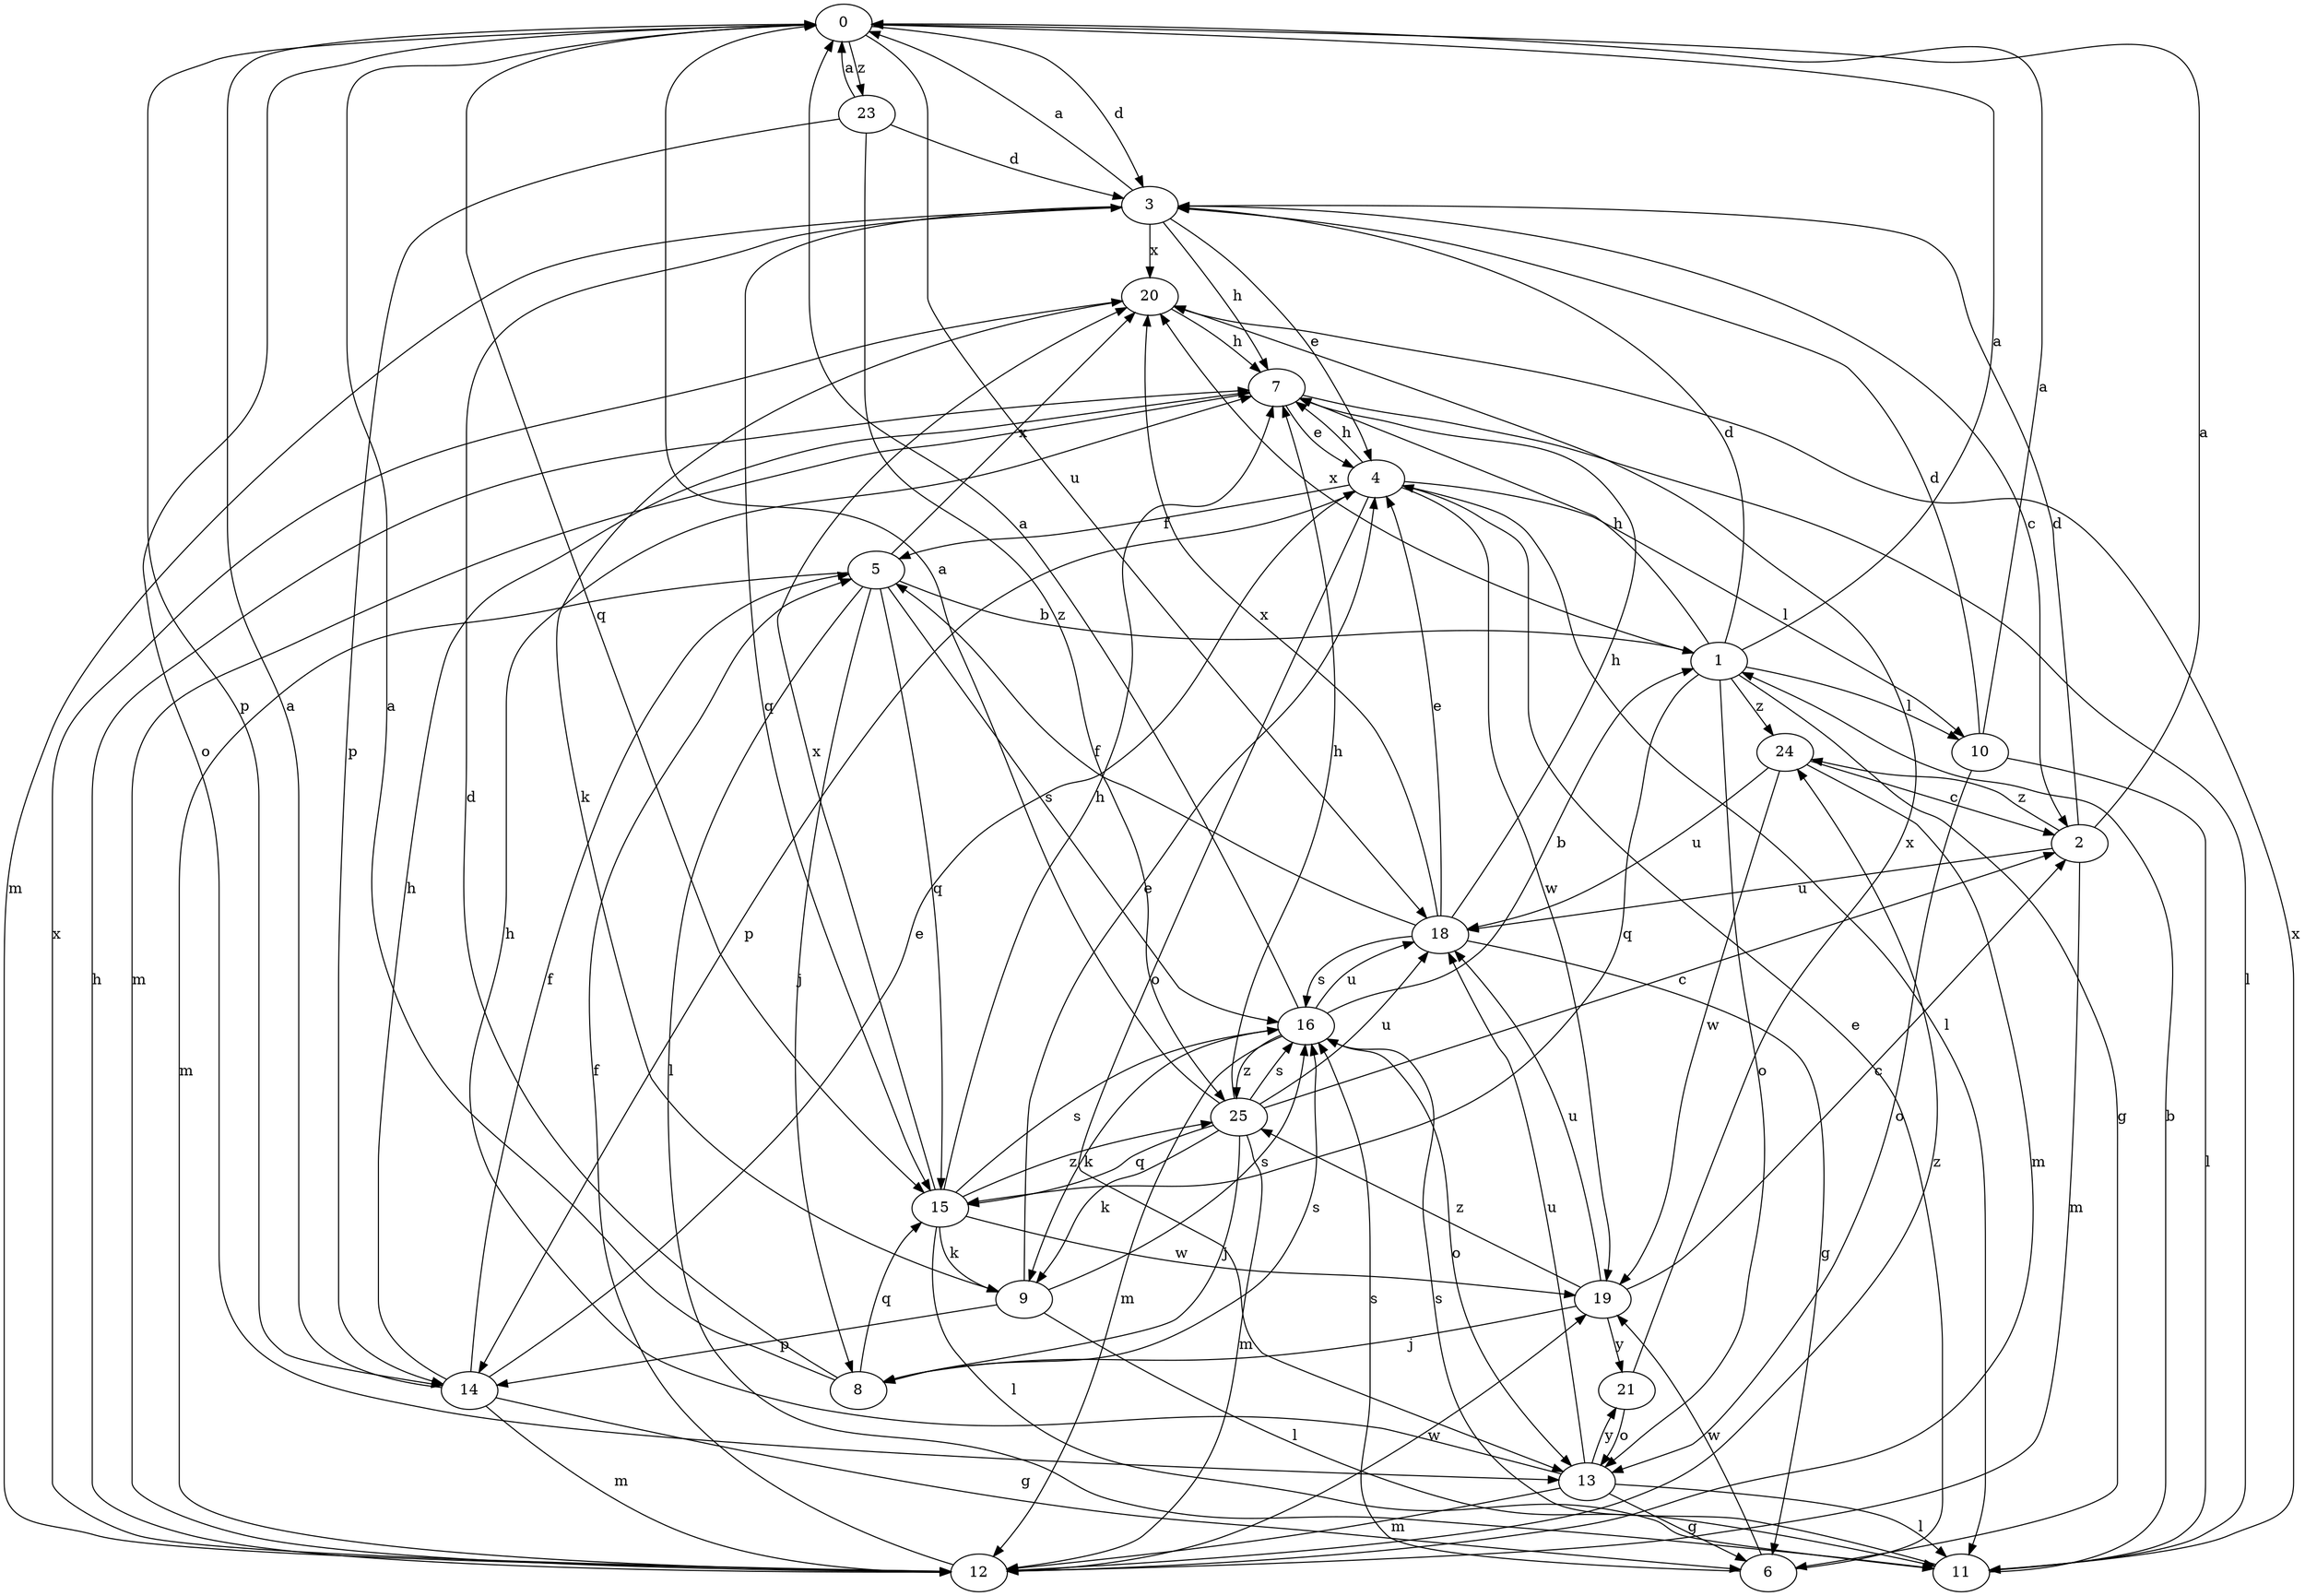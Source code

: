 strict digraph  {
0;
1;
2;
3;
4;
5;
6;
7;
8;
9;
10;
11;
12;
13;
14;
15;
16;
18;
19;
20;
21;
23;
24;
25;
0 -> 3  [label=d];
0 -> 13  [label=o];
0 -> 14  [label=p];
0 -> 15  [label=q];
0 -> 18  [label=u];
0 -> 23  [label=z];
1 -> 0  [label=a];
1 -> 3  [label=d];
1 -> 6  [label=g];
1 -> 7  [label=h];
1 -> 10  [label=l];
1 -> 13  [label=o];
1 -> 15  [label=q];
1 -> 20  [label=x];
1 -> 24  [label=z];
2 -> 0  [label=a];
2 -> 3  [label=d];
2 -> 12  [label=m];
2 -> 18  [label=u];
2 -> 24  [label=z];
3 -> 0  [label=a];
3 -> 2  [label=c];
3 -> 4  [label=e];
3 -> 7  [label=h];
3 -> 12  [label=m];
3 -> 15  [label=q];
3 -> 20  [label=x];
4 -> 5  [label=f];
4 -> 7  [label=h];
4 -> 10  [label=l];
4 -> 11  [label=l];
4 -> 13  [label=o];
4 -> 14  [label=p];
4 -> 19  [label=w];
5 -> 1  [label=b];
5 -> 8  [label=j];
5 -> 11  [label=l];
5 -> 12  [label=m];
5 -> 15  [label=q];
5 -> 16  [label=s];
5 -> 20  [label=x];
6 -> 4  [label=e];
6 -> 16  [label=s];
6 -> 19  [label=w];
7 -> 4  [label=e];
7 -> 11  [label=l];
7 -> 12  [label=m];
8 -> 0  [label=a];
8 -> 3  [label=d];
8 -> 15  [label=q];
8 -> 16  [label=s];
9 -> 4  [label=e];
9 -> 11  [label=l];
9 -> 14  [label=p];
9 -> 16  [label=s];
10 -> 0  [label=a];
10 -> 3  [label=d];
10 -> 11  [label=l];
10 -> 13  [label=o];
11 -> 1  [label=b];
11 -> 16  [label=s];
11 -> 20  [label=x];
12 -> 5  [label=f];
12 -> 7  [label=h];
12 -> 19  [label=w];
12 -> 20  [label=x];
12 -> 24  [label=z];
13 -> 6  [label=g];
13 -> 7  [label=h];
13 -> 11  [label=l];
13 -> 12  [label=m];
13 -> 18  [label=u];
13 -> 21  [label=y];
14 -> 0  [label=a];
14 -> 4  [label=e];
14 -> 5  [label=f];
14 -> 6  [label=g];
14 -> 7  [label=h];
14 -> 12  [label=m];
15 -> 7  [label=h];
15 -> 9  [label=k];
15 -> 11  [label=l];
15 -> 16  [label=s];
15 -> 19  [label=w];
15 -> 20  [label=x];
15 -> 25  [label=z];
16 -> 0  [label=a];
16 -> 1  [label=b];
16 -> 9  [label=k];
16 -> 12  [label=m];
16 -> 13  [label=o];
16 -> 18  [label=u];
16 -> 25  [label=z];
18 -> 4  [label=e];
18 -> 5  [label=f];
18 -> 6  [label=g];
18 -> 7  [label=h];
18 -> 16  [label=s];
18 -> 20  [label=x];
19 -> 2  [label=c];
19 -> 8  [label=j];
19 -> 18  [label=u];
19 -> 21  [label=y];
19 -> 25  [label=z];
20 -> 7  [label=h];
20 -> 9  [label=k];
21 -> 13  [label=o];
21 -> 20  [label=x];
23 -> 0  [label=a];
23 -> 3  [label=d];
23 -> 14  [label=p];
23 -> 25  [label=z];
24 -> 2  [label=c];
24 -> 12  [label=m];
24 -> 18  [label=u];
24 -> 19  [label=w];
25 -> 0  [label=a];
25 -> 2  [label=c];
25 -> 7  [label=h];
25 -> 8  [label=j];
25 -> 9  [label=k];
25 -> 12  [label=m];
25 -> 15  [label=q];
25 -> 16  [label=s];
25 -> 18  [label=u];
}
